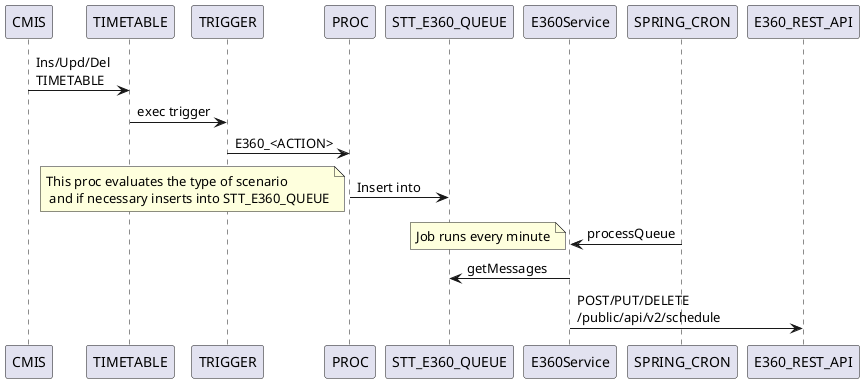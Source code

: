 @startuml
CMIS -> TIMETABLE: Ins/Upd/Del \nTIMETABLE
TIMETABLE -> TRIGGER: exec trigger
TRIGGER -> PROC: E360_<ACTION>
PROC -> STT_E360_QUEUE: Insert into
note left: This proc evaluates the type of scenario\n and if necessary inserts into STT_E360_QUEUE

E360Service<-SPRING_CRON  : processQueue
note left: Job runs every minute
E360Service -> STT_E360_QUEUE: getMessages
E360Service -> E360_REST_API: POST/PUT/DELETE \n/public/api/v2/schedule
@enduml

